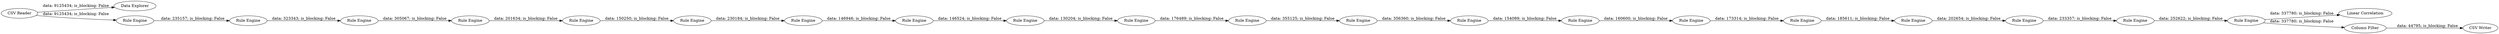digraph {
	"9186277026724873082_2" [label="Data Explorer"]
	"1382034184950877855_11" [label="Rule Engine"]
	"-2503591022781601068_25" [label="Rule Engine"]
	"9186277026724873082_29" [label="CSV Writer"]
	"1382034184950877855_12" [label="Rule Engine"]
	"1382034184950877855_10" [label="Rule Engine"]
	"4798198520366655226_3" [label="Rule Engine"]
	"9186277026724873082_1" [label="CSV Reader"]
	"3690538790288901085_16" [label="Rule Engine"]
	"4798198520366655226_4" [label="Rule Engine"]
	"4798198520366655226_7" [label="Rule Engine"]
	"9186277026724873082_14" [label="Linear Correlation"]
	"1382034184950877855_13" [label="Rule Engine"]
	"9186277026724873082_28" [label="Column Filter"]
	"3690538790288901085_17" [label="Rule Engine"]
	"-2503591022781601068_21" [label="Rule Engine"]
	"-2503591022781601068_24" [label="Rule Engine"]
	"-2503591022781601068_23" [label="Rule Engine"]
	"-2503591022781601068_20" [label="Rule Engine"]
	"-2503591022781601068_22" [label="Rule Engine"]
	"-2503591022781601068_26" [label="Rule Engine"]
	"4798198520366655226_5" [label="Rule Engine"]
	"1382034184950877855_8" [label="Rule Engine"]
	"4798198520366655226_6" [label="Rule Engine"]
	"-2503591022781601068_19" [label="Rule Engine"]
	"-2503591022781601068_26" -> "9186277026724873082_28" [label="data: 337780; is_blocking: False"]
	"1382034184950877855_10" -> "1382034184950877855_11" [label="data: 146946; is_blocking: False"]
	"1382034184950877855_13" -> "3690538790288901085_16" [label="data: 176489; is_blocking: False"]
	"-2503591022781601068_25" -> "-2503591022781601068_26" [label="data: 252622; is_blocking: False"]
	"4798198520366655226_6" -> "4798198520366655226_7" [label="data: 201634; is_blocking: False"]
	"9186277026724873082_1" -> "4798198520366655226_3" [label="data: 9125434; is_blocking: False"]
	"4798198520366655226_3" -> "4798198520366655226_4" [label="data: 235157; is_blocking: False"]
	"3690538790288901085_16" -> "3690538790288901085_17" [label="data: 355125; is_blocking: False"]
	"-2503591022781601068_24" -> "-2503591022781601068_25" [label="data: 233357; is_blocking: False"]
	"1382034184950877855_12" -> "1382034184950877855_13" [label="data: 130204; is_blocking: False"]
	"4798198520366655226_5" -> "4798198520366655226_6" [label="data: 305067; is_blocking: False"]
	"-2503591022781601068_26" -> "9186277026724873082_14" [label="data: 337780; is_blocking: False"]
	"-2503591022781601068_20" -> "-2503591022781601068_21" [label="data: 160600; is_blocking: False"]
	"-2503591022781601068_19" -> "-2503591022781601068_20" [label="data: 154089; is_blocking: False"]
	"-2503591022781601068_22" -> "-2503591022781601068_23" [label="data: 185611; is_blocking: False"]
	"9186277026724873082_28" -> "9186277026724873082_29" [label="data: 44795; is_blocking: False"]
	"1382034184950877855_8" -> "1382034184950877855_10" [label="data: 230184; is_blocking: False"]
	"1382034184950877855_11" -> "1382034184950877855_12" [label="data: 146524; is_blocking: False"]
	"4798198520366655226_7" -> "1382034184950877855_8" [label="data: 150250; is_blocking: False"]
	"-2503591022781601068_21" -> "-2503591022781601068_22" [label="data: 173314; is_blocking: False"]
	"9186277026724873082_1" -> "9186277026724873082_2" [label="data: 9125434; is_blocking: False"]
	"4798198520366655226_4" -> "4798198520366655226_5" [label="data: 323343; is_blocking: False"]
	"-2503591022781601068_23" -> "-2503591022781601068_24" [label="data: 202654; is_blocking: False"]
	"3690538790288901085_17" -> "-2503591022781601068_19" [label="data: 356360; is_blocking: False"]
	rankdir=LR
}
